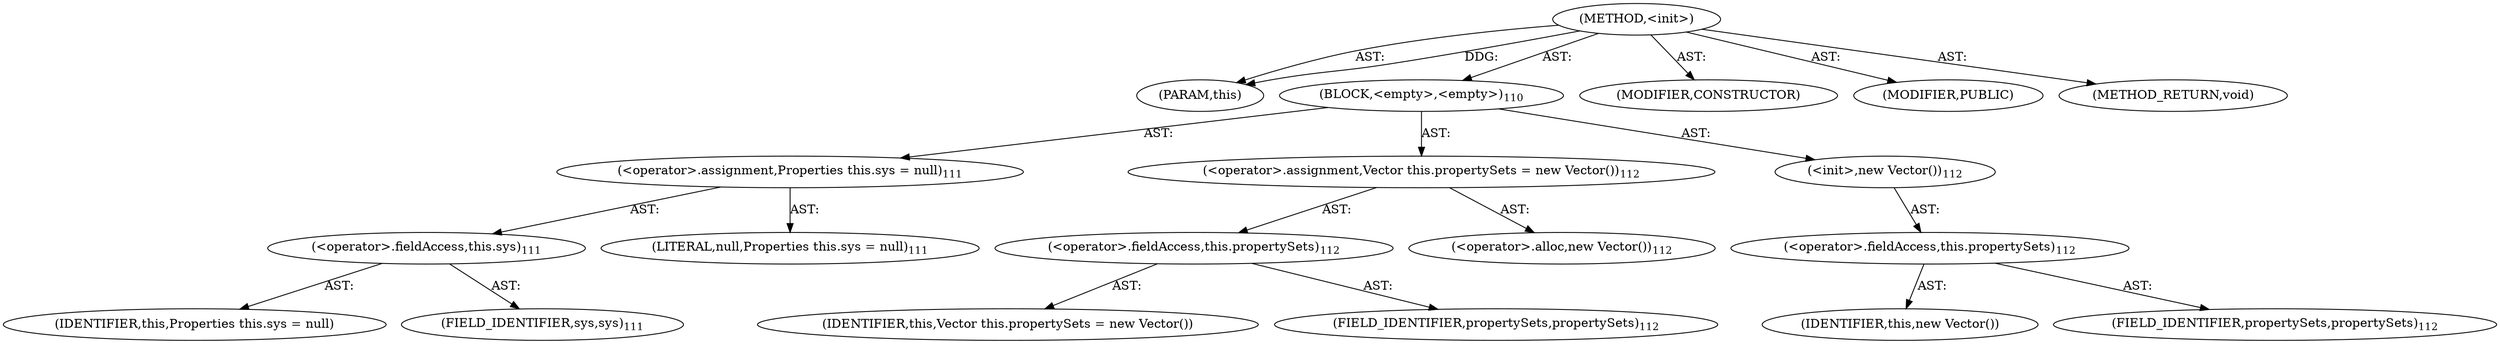 digraph "&lt;init&gt;" {  
"111669149704" [label = <(METHOD,&lt;init&gt;)> ]
"115964117012" [label = <(PARAM,this)> ]
"25769803802" [label = <(BLOCK,&lt;empty&gt;,&lt;empty&gt;)<SUB>110</SUB>> ]
"30064771183" [label = <(&lt;operator&gt;.assignment,Properties this.sys = null)<SUB>111</SUB>> ]
"30064771184" [label = <(&lt;operator&gt;.fieldAccess,this.sys)<SUB>111</SUB>> ]
"68719476850" [label = <(IDENTIFIER,this,Properties this.sys = null)> ]
"55834574860" [label = <(FIELD_IDENTIFIER,sys,sys)<SUB>111</SUB>> ]
"90194313230" [label = <(LITERAL,null,Properties this.sys = null)<SUB>111</SUB>> ]
"30064771185" [label = <(&lt;operator&gt;.assignment,Vector this.propertySets = new Vector())<SUB>112</SUB>> ]
"30064771186" [label = <(&lt;operator&gt;.fieldAccess,this.propertySets)<SUB>112</SUB>> ]
"68719476851" [label = <(IDENTIFIER,this,Vector this.propertySets = new Vector())> ]
"55834574861" [label = <(FIELD_IDENTIFIER,propertySets,propertySets)<SUB>112</SUB>> ]
"30064771187" [label = <(&lt;operator&gt;.alloc,new Vector())<SUB>112</SUB>> ]
"30064771188" [label = <(&lt;init&gt;,new Vector())<SUB>112</SUB>> ]
"30064771189" [label = <(&lt;operator&gt;.fieldAccess,this.propertySets)<SUB>112</SUB>> ]
"68719476852" [label = <(IDENTIFIER,this,new Vector())> ]
"55834574862" [label = <(FIELD_IDENTIFIER,propertySets,propertySets)<SUB>112</SUB>> ]
"133143986202" [label = <(MODIFIER,CONSTRUCTOR)> ]
"133143986203" [label = <(MODIFIER,PUBLIC)> ]
"128849018888" [label = <(METHOD_RETURN,void)> ]
  "111669149704" -> "115964117012"  [ label = "AST: "] 
  "111669149704" -> "25769803802"  [ label = "AST: "] 
  "111669149704" -> "133143986202"  [ label = "AST: "] 
  "111669149704" -> "133143986203"  [ label = "AST: "] 
  "111669149704" -> "128849018888"  [ label = "AST: "] 
  "25769803802" -> "30064771183"  [ label = "AST: "] 
  "25769803802" -> "30064771185"  [ label = "AST: "] 
  "25769803802" -> "30064771188"  [ label = "AST: "] 
  "30064771183" -> "30064771184"  [ label = "AST: "] 
  "30064771183" -> "90194313230"  [ label = "AST: "] 
  "30064771184" -> "68719476850"  [ label = "AST: "] 
  "30064771184" -> "55834574860"  [ label = "AST: "] 
  "30064771185" -> "30064771186"  [ label = "AST: "] 
  "30064771185" -> "30064771187"  [ label = "AST: "] 
  "30064771186" -> "68719476851"  [ label = "AST: "] 
  "30064771186" -> "55834574861"  [ label = "AST: "] 
  "30064771188" -> "30064771189"  [ label = "AST: "] 
  "30064771189" -> "68719476852"  [ label = "AST: "] 
  "30064771189" -> "55834574862"  [ label = "AST: "] 
  "111669149704" -> "115964117012"  [ label = "DDG: "] 
}
